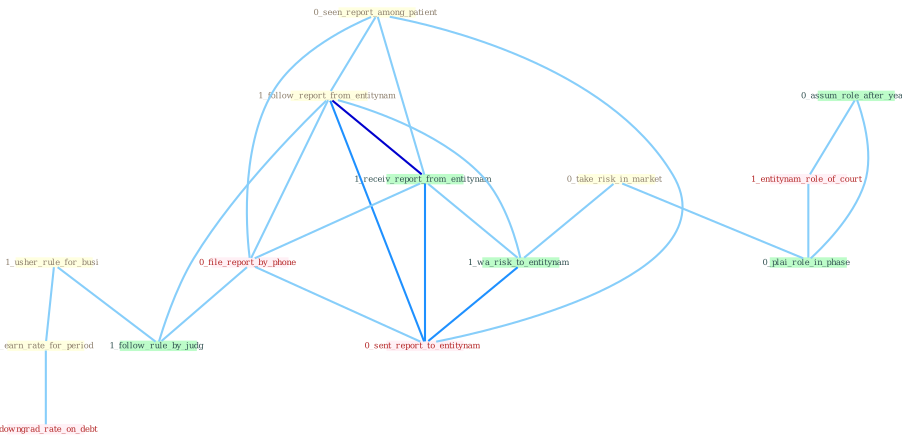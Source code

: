Graph G{ 
    node
    [shape=polygon,style=filled,width=.5,height=.06,color="#BDFCC9",fixedsize=true,fontsize=4,
    fontcolor="#2f4f4f"];
    {node
    [color="#ffffe0", fontcolor="#8b7d6b"] "1_usher_rule_for_busi " "0_seen_report_among_patient " "0_earn_rate_for_period " "0_take_risk_in_market " "1_follow_report_from_entitynam "}
{node [color="#fff0f5", fontcolor="#b22222"] "1_entitynam_role_of_court " "0_file_report_by_phone " "1_downgrad_rate_on_debt " "0_sent_report_to_entitynam "}
edge [color="#B0E2FF"];

	"1_usher_rule_for_busi " -- "0_earn_rate_for_period " [w="1", color="#87cefa" ];
	"1_usher_rule_for_busi " -- "1_follow_rule_by_judg " [w="1", color="#87cefa" ];
	"0_seen_report_among_patient " -- "1_follow_report_from_entitynam " [w="1", color="#87cefa" ];
	"0_seen_report_among_patient " -- "1_receiv_report_from_entitynam " [w="1", color="#87cefa" ];
	"0_seen_report_among_patient " -- "0_file_report_by_phone " [w="1", color="#87cefa" ];
	"0_seen_report_among_patient " -- "0_sent_report_to_entitynam " [w="1", color="#87cefa" ];
	"0_earn_rate_for_period " -- "1_downgrad_rate_on_debt " [w="1", color="#87cefa" ];
	"0_take_risk_in_market " -- "1_wa_risk_to_entitynam " [w="1", color="#87cefa" ];
	"0_take_risk_in_market " -- "0_plai_role_in_phase " [w="1", color="#87cefa" ];
	"1_follow_report_from_entitynam " -- "1_receiv_report_from_entitynam " [w="3", color="#0000cd" , len=0.6];
	"1_follow_report_from_entitynam " -- "0_file_report_by_phone " [w="1", color="#87cefa" ];
	"1_follow_report_from_entitynam " -- "1_follow_rule_by_judg " [w="1", color="#87cefa" ];
	"1_follow_report_from_entitynam " -- "1_wa_risk_to_entitynam " [w="1", color="#87cefa" ];
	"1_follow_report_from_entitynam " -- "0_sent_report_to_entitynam " [w="2", color="#1e90ff" , len=0.8];
	"1_receiv_report_from_entitynam " -- "0_file_report_by_phone " [w="1", color="#87cefa" ];
	"1_receiv_report_from_entitynam " -- "1_wa_risk_to_entitynam " [w="1", color="#87cefa" ];
	"1_receiv_report_from_entitynam " -- "0_sent_report_to_entitynam " [w="2", color="#1e90ff" , len=0.8];
	"0_assum_role_after_year " -- "1_entitynam_role_of_court " [w="1", color="#87cefa" ];
	"0_assum_role_after_year " -- "0_plai_role_in_phase " [w="1", color="#87cefa" ];
	"1_entitynam_role_of_court " -- "0_plai_role_in_phase " [w="1", color="#87cefa" ];
	"0_file_report_by_phone " -- "1_follow_rule_by_judg " [w="1", color="#87cefa" ];
	"0_file_report_by_phone " -- "0_sent_report_to_entitynam " [w="1", color="#87cefa" ];
	"1_wa_risk_to_entitynam " -- "0_sent_report_to_entitynam " [w="2", color="#1e90ff" , len=0.8];
}